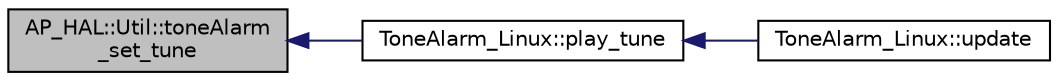 digraph "AP_HAL::Util::toneAlarm_set_tune"
{
 // INTERACTIVE_SVG=YES
  edge [fontname="Helvetica",fontsize="10",labelfontname="Helvetica",labelfontsize="10"];
  node [fontname="Helvetica",fontsize="10",shape=record];
  rankdir="LR";
  Node1 [label="AP_HAL::Util::toneAlarm\l_set_tune",height=0.2,width=0.4,color="black", fillcolor="grey75", style="filled", fontcolor="black"];
  Node1 -> Node2 [dir="back",color="midnightblue",fontsize="10",style="solid",fontname="Helvetica"];
  Node2 [label="ToneAlarm_Linux::play_tune",height=0.2,width=0.4,color="black", fillcolor="white", style="filled",URL="$classToneAlarm__Linux.html#ab669ba4ce287257c567054d0a557da9a",tooltip="play_tune - play one of the pre-defined tunes "];
  Node2 -> Node3 [dir="back",color="midnightblue",fontsize="10",style="solid",fontname="Helvetica"];
  Node3 [label="ToneAlarm_Linux::update",height=0.2,width=0.4,color="black", fillcolor="white", style="filled",URL="$classToneAlarm__Linux.html#a981e6bf0d3b9b2dd0bd81c9e5e169a72",tooltip="update - updates led according to timed_updated. Should be called at 50Hz "];
}

